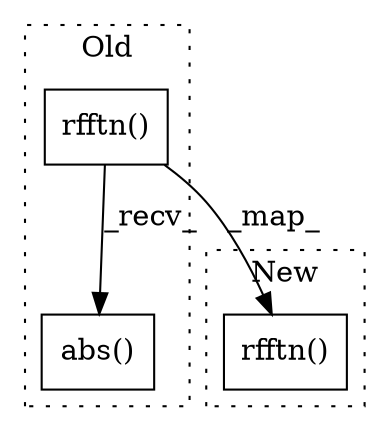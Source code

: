 digraph G {
subgraph cluster0 {
1 [label="rfftn()" a="75" s="731,756" l="16,13" shape="box"];
3 [label="abs()" a="75" s="731" l="44" shape="box"];
label = "Old";
style="dotted";
}
subgraph cluster1 {
2 [label="rfftn()" a="75" s="788,813" l="16,13" shape="box"];
label = "New";
style="dotted";
}
1 -> 3 [label="_recv_"];
1 -> 2 [label="_map_"];
}